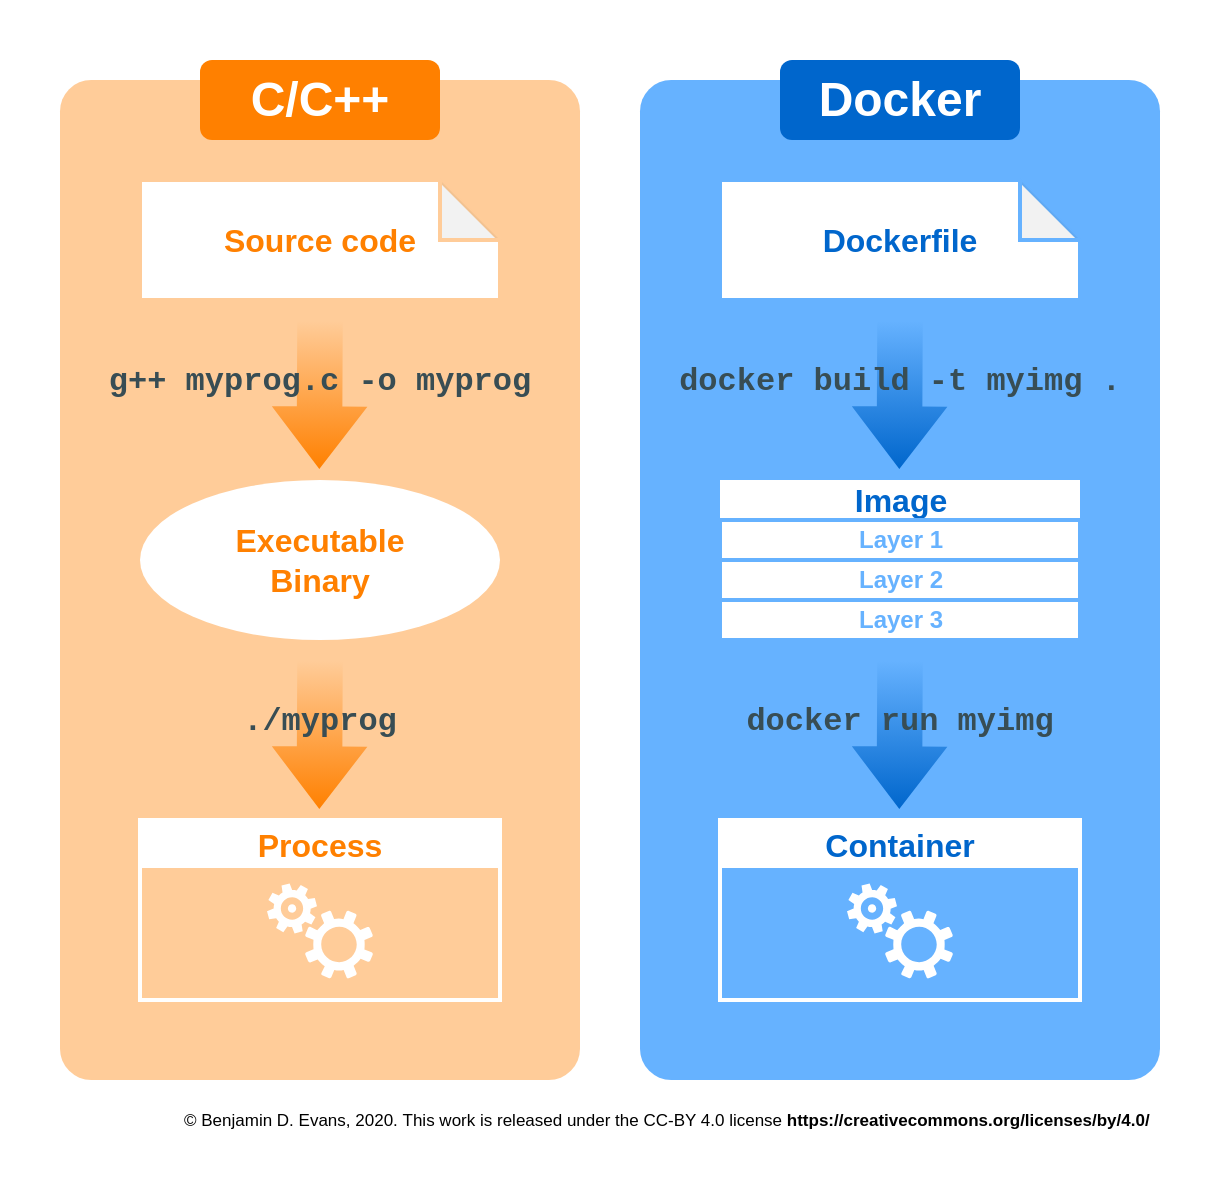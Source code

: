 <mxfile version="13.6.9" type="device"><diagram id="zJUWocupCZS3DF-IavUc" name="Page-1"><mxGraphModel dx="534" dy="410" grid="1" gridSize="10" guides="1" tooltips="1" connect="1" arrows="1" fold="1" page="1" pageScale="1" pageWidth="827" pageHeight="1169" math="0" shadow="0"><root><mxCell id="0"/><mxCell id="1" parent="0"/><mxCell id="Pxi1rHRvcDmjX8KHktwr-43" value="" style="rounded=0;whiteSpace=wrap;html=1;fillColor=none;fontSize=16;fontColor=#CC6600;strokeColor=none;" parent="1" vertex="1"><mxGeometry x="110" y="130" width="610" height="600" as="geometry"/></mxCell><mxCell id="Pxi1rHRvcDmjX8KHktwr-9" value="" style="rounded=1;whiteSpace=wrap;html=1;fillColor=#66B2FF;glass=0;shadow=0;strokeColor=none;arcSize=6;" parent="1" vertex="1"><mxGeometry x="430" y="170" width="260" height="500" as="geometry"/></mxCell><mxCell id="Pxi1rHRvcDmjX8KHktwr-46" style="edgeStyle=orthogonalEdgeStyle;rounded=0;orthogonalLoop=1;jettySize=auto;html=1;exitX=0.5;exitY=0;exitDx=0;exitDy=0;entryX=0.5;entryY=0;entryDx=0;entryDy=0;fillColor=#99CCFF;gradientColor=#ffffff;fontSize=16;fontColor=#CC6600;" parent="1" source="Pxi1rHRvcDmjX8KHktwr-12" target="Pxi1rHRvcDmjX8KHktwr-9" edge="1"><mxGeometry relative="1" as="geometry"/></mxCell><mxCell id="Pxi1rHRvcDmjX8KHktwr-12" value="&lt;b&gt;&lt;font style=&quot;font-size: 24px&quot; color=&quot;#ffffff&quot;&gt;Docker&lt;/font&gt;&lt;/b&gt;" style="rounded=1;whiteSpace=wrap;html=1;fillColor=#0066CC;strokeColor=none;" parent="1" vertex="1"><mxGeometry x="500" y="160" width="120" height="40" as="geometry"/></mxCell><mxCell id="Pxi1rHRvcDmjX8KHktwr-6" value="" style="shape=flexArrow;endArrow=classic;html=1;width=22.759;endSize=10.09;endWidth=24.043;fillColor=#0066CC;gradientColor=#66B2FF;strokeColor=none;gradientDirection=north;" parent="1" edge="1"><mxGeometry width="50" height="50" relative="1" as="geometry"><mxPoint x="560" y="290" as="sourcePoint"/><mxPoint x="559.66" y="365" as="targetPoint"/></mxGeometry></mxCell><mxCell id="Pxi1rHRvcDmjX8KHktwr-25" value="Container" style="swimlane;fontSize=16;fontColor=#0066CC;strokeColor=#FFFFFF;strokeWidth=2;" parent="1" vertex="1"><mxGeometry x="470" y="540" width="180" height="90" as="geometry"/></mxCell><mxCell id="Pxi1rHRvcDmjX8KHktwr-28" value="&lt;font face=&quot;Courier New&quot; size=&quot;1&quot; color=&quot;#384d54&quot;&gt;&lt;b style=&quot;font-size: 16px&quot;&gt;docker build -t myimg .&lt;/b&gt;&lt;/font&gt;" style="text;html=1;strokeColor=none;fillColor=none;align=center;verticalAlign=middle;whiteSpace=wrap;rounded=0;fontSize=16;" parent="1" vertex="1"><mxGeometry x="420" y="310" width="280" height="20" as="geometry"/></mxCell><mxCell id="Pxi1rHRvcDmjX8KHktwr-29" value="" style="shape=flexArrow;endArrow=classic;html=1;width=22.759;endSize=10.09;endWidth=24.043;fillColor=#0066CC;gradientColor=#66B2FF;strokeColor=none;gradientDirection=north;" parent="1" edge="1"><mxGeometry width="50" height="50" relative="1" as="geometry"><mxPoint x="560.0" y="460" as="sourcePoint"/><mxPoint x="559.66" y="535" as="targetPoint"/></mxGeometry></mxCell><mxCell id="Pxi1rHRvcDmjX8KHktwr-26" value="&lt;font face=&quot;Courier New&quot; size=&quot;1&quot; color=&quot;#384d54&quot;&gt;&lt;b style=&quot;font-size: 16px&quot;&gt;docker run myimg&lt;/b&gt;&lt;/font&gt;" style="text;html=1;strokeColor=none;fillColor=none;align=center;verticalAlign=middle;whiteSpace=wrap;rounded=0;fontSize=16;" parent="1" vertex="1"><mxGeometry x="460" y="480" width="200" height="20" as="geometry"/></mxCell><mxCell id="Pxi1rHRvcDmjX8KHktwr-30" value="" style="rounded=1;whiteSpace=wrap;html=1;fillColor=#ffcc99;glass=0;shadow=0;comic=0;strokeColor=none;arcSize=6;" parent="1" vertex="1"><mxGeometry x="140" y="170" width="260" height="500" as="geometry"/></mxCell><mxCell id="Pxi1rHRvcDmjX8KHktwr-31" value="&lt;b&gt;&lt;font style=&quot;font-size: 24px&quot; color=&quot;#ffffff&quot;&gt;C/C++&lt;/font&gt;&lt;/b&gt;" style="rounded=1;whiteSpace=wrap;html=1;fillColor=#FF8000;strokeColor=none;" parent="1" vertex="1"><mxGeometry x="210" y="160" width="120" height="40" as="geometry"/></mxCell><mxCell id="Pxi1rHRvcDmjX8KHktwr-32" value="" style="shape=flexArrow;endArrow=classic;html=1;width=22.759;endSize=10.09;endWidth=24.043;fillColor=#FF8000;strokeColor=none;gradientColor=#FFCC99;gradientDirection=north;" parent="1" edge="1"><mxGeometry width="50" height="50" relative="1" as="geometry"><mxPoint x="270.0" y="290" as="sourcePoint"/><mxPoint x="269.66" y="365" as="targetPoint"/></mxGeometry></mxCell><mxCell id="Pxi1rHRvcDmjX8KHktwr-34" value="Process" style="swimlane;fontSize=16;fontColor=#FF8000;strokeColor=#FFFFFF;strokeWidth=2;" parent="1" vertex="1"><mxGeometry x="180" y="540" width="180" height="90" as="geometry"/></mxCell><mxCell id="Pxi1rHRvcDmjX8KHktwr-35" value="&lt;font face=&quot;Courier New&quot; size=&quot;1&quot; color=&quot;#384d54&quot;&gt;&lt;b style=&quot;font-size: 16px&quot;&gt;g++ myprog.c -o myprog&lt;/b&gt;&lt;/font&gt;" style="text;html=1;strokeColor=none;fillColor=none;align=center;verticalAlign=middle;whiteSpace=wrap;rounded=0;fontSize=16;" parent="1" vertex="1"><mxGeometry x="130" y="310" width="280" height="20" as="geometry"/></mxCell><mxCell id="Pxi1rHRvcDmjX8KHktwr-40" value="" style="shape=flexArrow;endArrow=classic;html=1;width=22.759;endSize=10.09;endWidth=24.043;fillColor=#FF8000;strokeColor=none;gradientColor=#FFCC99;gradientDirection=north;" parent="1" edge="1"><mxGeometry width="50" height="50" relative="1" as="geometry"><mxPoint x="270.0" y="460.0" as="sourcePoint"/><mxPoint x="269.66" y="535.0" as="targetPoint"/></mxGeometry></mxCell><mxCell id="Pxi1rHRvcDmjX8KHktwr-41" value="&lt;font face=&quot;Courier New&quot; size=&quot;1&quot; color=&quot;#384d54&quot;&gt;&lt;b style=&quot;font-size: 16px&quot;&gt;./myprog&lt;/b&gt;&lt;/font&gt;" style="text;html=1;strokeColor=none;fillColor=none;align=center;verticalAlign=middle;whiteSpace=wrap;rounded=0;fontSize=16;" parent="1" vertex="1"><mxGeometry x="170" y="480" width="200" height="20" as="geometry"/></mxCell><mxCell id="Pxi1rHRvcDmjX8KHktwr-42" value="&lt;span style=&quot;font-weight: 700&quot;&gt;&lt;font color=&quot;#ff8000&quot;&gt;Executable&lt;br&gt;Binary&lt;/font&gt;&lt;/span&gt;" style="ellipse;whiteSpace=wrap;html=1;fillColor=#ffffff;fontSize=16;fontColor=#CC6600;strokeColor=none;strokeWidth=2;" parent="1" vertex="1"><mxGeometry x="180" y="370" width="180" height="80" as="geometry"/></mxCell><mxCell id="Pxi1rHRvcDmjX8KHktwr-44" value="&lt;b style=&quot;font-size: 12px&quot;&gt;&lt;font style=&quot;font-size: 16px&quot; color=&quot;#0066cc&quot;&gt;Dockerfile&lt;/font&gt;&lt;/b&gt;" style="shape=note;whiteSpace=wrap;html=1;backgroundOutline=1;darkOpacity=0.05;shadow=0;glass=0;comic=0;fillColor=#ffffff;fontSize=16;fontColor=#CC6600;strokeColor=#66B2FF;strokeWidth=2;" parent="1" vertex="1"><mxGeometry x="470" y="220" width="180" height="60" as="geometry"/></mxCell><mxCell id="Pxi1rHRvcDmjX8KHktwr-45" value="&lt;b style=&quot;font-size: 12px&quot;&gt;&lt;font style=&quot;font-size: 16px&quot; color=&quot;#ff8000&quot;&gt;Source code&lt;/font&gt;&lt;/b&gt;" style="shape=note;whiteSpace=wrap;html=1;backgroundOutline=1;darkOpacity=0.05;shadow=0;glass=0;comic=0;fillColor=#ffffff;fontSize=16;fontColor=#CC6600;strokeColor=#FFCC99;strokeWidth=2;" parent="1" vertex="1"><mxGeometry x="180" y="220" width="180" height="60" as="geometry"/></mxCell><mxCell id="Ao9oqwvuUYvutEC4uWsI-1" value="" style="shape=image;verticalLabelPosition=bottom;labelBackgroundColor=#ffffff;verticalAlign=top;aspect=fixed;imageAspect=0;image=https://mirrors.creativecommons.org/presskit/buttons/88x31/png/by.png;" parent="1" vertex="1"><mxGeometry x="140" y="680" width="57.17" height="20" as="geometry"/></mxCell><mxCell id="Pxi1rHRvcDmjX8KHktwr-14" value="&lt;font style=&quot;font-size: 16px&quot; color=&quot;#0066cc&quot;&gt;Image&lt;/font&gt;" style="swimlane;html=1;childLayout=stackLayout;resizeParent=1;resizeParentMax=0;horizontal=1;startSize=20;horizontalStack=0;strokeColor=none;strokeWidth=2;" parent="1" vertex="1"><mxGeometry x="470" y="370" width="180" height="80" as="geometry"><mxRectangle x="370" y="300" width="70" height="20" as="alternateBounds"/></mxGeometry></mxCell><mxCell id="Pxi1rHRvcDmjX8KHktwr-15" value="&lt;font color=&quot;#66b2ff&quot;&gt;Layer 1&lt;/font&gt;" style="swimlane;html=1;startSize=20;horizontal=0;strokeColor=#66B2FF;strokeWidth=2;" parent="Pxi1rHRvcDmjX8KHktwr-14" vertex="1" collapsed="1"><mxGeometry y="20" width="180" height="20" as="geometry"><mxRectangle y="20" width="230" height="120" as="alternateBounds"/></mxGeometry></mxCell><mxCell id="Pxi1rHRvcDmjX8KHktwr-16" value="&lt;font color=&quot;#66b2ff&quot;&gt;Layer 2&lt;/font&gt;" style="swimlane;html=1;startSize=20;horizontal=0;strokeColor=#66B2FF;strokeWidth=2;" parent="Pxi1rHRvcDmjX8KHktwr-14" vertex="1" collapsed="1"><mxGeometry y="40" width="180" height="20" as="geometry"><mxRectangle y="40" width="230" height="120" as="alternateBounds"/></mxGeometry></mxCell><mxCell id="Pxi1rHRvcDmjX8KHktwr-17" value="&lt;font color=&quot;#66b2ff&quot;&gt;Layer 3&lt;/font&gt;" style="swimlane;html=1;startSize=20;horizontal=0;strokeColor=#66B2FF;strokeWidth=2;" parent="Pxi1rHRvcDmjX8KHktwr-14" vertex="1" collapsed="1"><mxGeometry y="60" width="180" height="20" as="geometry"><mxRectangle y="60" width="230" height="120" as="alternateBounds"/></mxGeometry></mxCell><mxCell id="Ao9oqwvuUYvutEC4uWsI-30" value="" style="pointerEvents=1;shadow=0;dashed=0;html=1;labelPosition=center;verticalLabelPosition=bottom;verticalAlign=top;outlineConnect=0;align=center;shape=mxgraph.office.concepts.settings;strokeColor=none;aspect=fixed;" parent="1" vertex="1"><mxGeometry x="552.5" y="585.25" width="34" height="34" as="geometry"/></mxCell><mxCell id="Ao9oqwvuUYvutEC4uWsI-31" value="" style="pointerEvents=1;shadow=0;dashed=0;html=1;labelPosition=center;verticalLabelPosition=bottom;verticalAlign=top;outlineConnect=0;align=center;shape=mxgraph.office.concepts.settings_office_365;strokeColor=none;aspect=fixed;" parent="1" vertex="1"><mxGeometry x="533.5" y="571.75" width="25" height="25" as="geometry"/></mxCell><mxCell id="vmWDqkbJQAdiTv2E23n9-3" value="" style="pointerEvents=1;shadow=0;dashed=0;html=1;labelPosition=center;verticalLabelPosition=bottom;verticalAlign=top;outlineConnect=0;align=center;shape=mxgraph.office.concepts.settings;strokeColor=none;aspect=fixed;" parent="1" vertex="1"><mxGeometry x="262.5" y="585.25" width="34" height="34" as="geometry"/></mxCell><mxCell id="vmWDqkbJQAdiTv2E23n9-4" value="" style="pointerEvents=1;shadow=0;dashed=0;html=1;labelPosition=center;verticalLabelPosition=bottom;verticalAlign=top;outlineConnect=0;align=center;shape=mxgraph.office.concepts.settings_office_365;strokeColor=none;aspect=fixed;" parent="1" vertex="1"><mxGeometry x="243.5" y="571.75" width="25" height="25" as="geometry"/></mxCell><mxCell id="vmWDqkbJQAdiTv2E23n9-5" value="&lt;div style=&quot;text-align: justify ; font-size: 8.5px&quot;&gt;&lt;font style=&quot;font-size: 8.5px&quot;&gt;© Benjamin D. Evans, 2020.&amp;nbsp;&lt;/font&gt;&lt;span&gt;This work is released under the CC-BY 4.0 license&amp;nbsp;&lt;/span&gt;&lt;b&gt;https://creativecommons.org/licenses/by/4.0/&lt;/b&gt;&lt;/div&gt;" style="text;html=1;resizable=0;autosize=1;align=left;verticalAlign=middle;points=[];fillColor=none;strokeColor=none;rounded=0;" parent="1" vertex="1"><mxGeometry x="200" y="680" width="500" height="20" as="geometry"/></mxCell></root></mxGraphModel></diagram></mxfile>